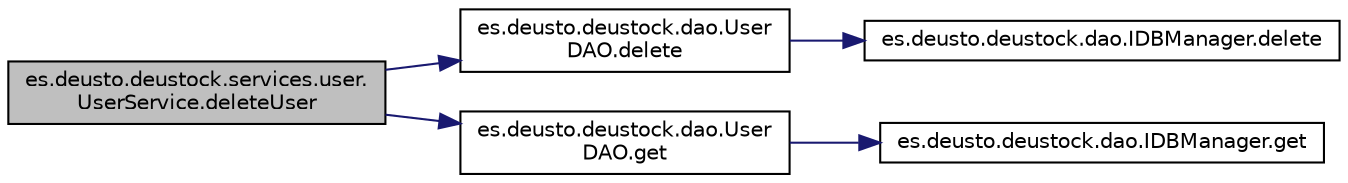 digraph "es.deusto.deustock.services.user.UserService.deleteUser"
{
 // LATEX_PDF_SIZE
  edge [fontname="Helvetica",fontsize="10",labelfontname="Helvetica",labelfontsize="10"];
  node [fontname="Helvetica",fontsize="10",shape=record];
  rankdir="LR";
  Node1 [label="es.deusto.deustock.services.user.\lUserService.deleteUser",height=0.2,width=0.4,color="black", fillcolor="grey75", style="filled", fontcolor="black",tooltip=" "];
  Node1 -> Node2 [color="midnightblue",fontsize="10",style="solid",fontname="Helvetica"];
  Node2 [label="es.deusto.deustock.dao.User\lDAO.delete",height=0.2,width=0.4,color="black", fillcolor="white", style="filled",URL="$classes_1_1deusto_1_1deustock_1_1dao_1_1_user_d_a_o.html#a4131d493e00b0cf45964511b925c9228",tooltip=" "];
  Node2 -> Node3 [color="midnightblue",fontsize="10",style="solid",fontname="Helvetica"];
  Node3 [label="es.deusto.deustock.dao.IDBManager.delete",height=0.2,width=0.4,color="black", fillcolor="white", style="filled",URL="$interfacees_1_1deusto_1_1deustock_1_1dao_1_1_i_d_b_manager.html#a0373b3643aac64ad2a246f63b93698d8",tooltip=" "];
  Node1 -> Node4 [color="midnightblue",fontsize="10",style="solid",fontname="Helvetica"];
  Node4 [label="es.deusto.deustock.dao.User\lDAO.get",height=0.2,width=0.4,color="black", fillcolor="white", style="filled",URL="$classes_1_1deusto_1_1deustock_1_1dao_1_1_user_d_a_o.html#a4703803a6cb9ef34dab610d1e55a114e",tooltip=" "];
  Node4 -> Node5 [color="midnightblue",fontsize="10",style="solid",fontname="Helvetica"];
  Node5 [label="es.deusto.deustock.dao.IDBManager.get",height=0.2,width=0.4,color="black", fillcolor="white", style="filled",URL="$interfacees_1_1deusto_1_1deustock_1_1dao_1_1_i_d_b_manager.html#ad03b499d4bbeb0e41fabd3b4e0f44714",tooltip=" "];
}
